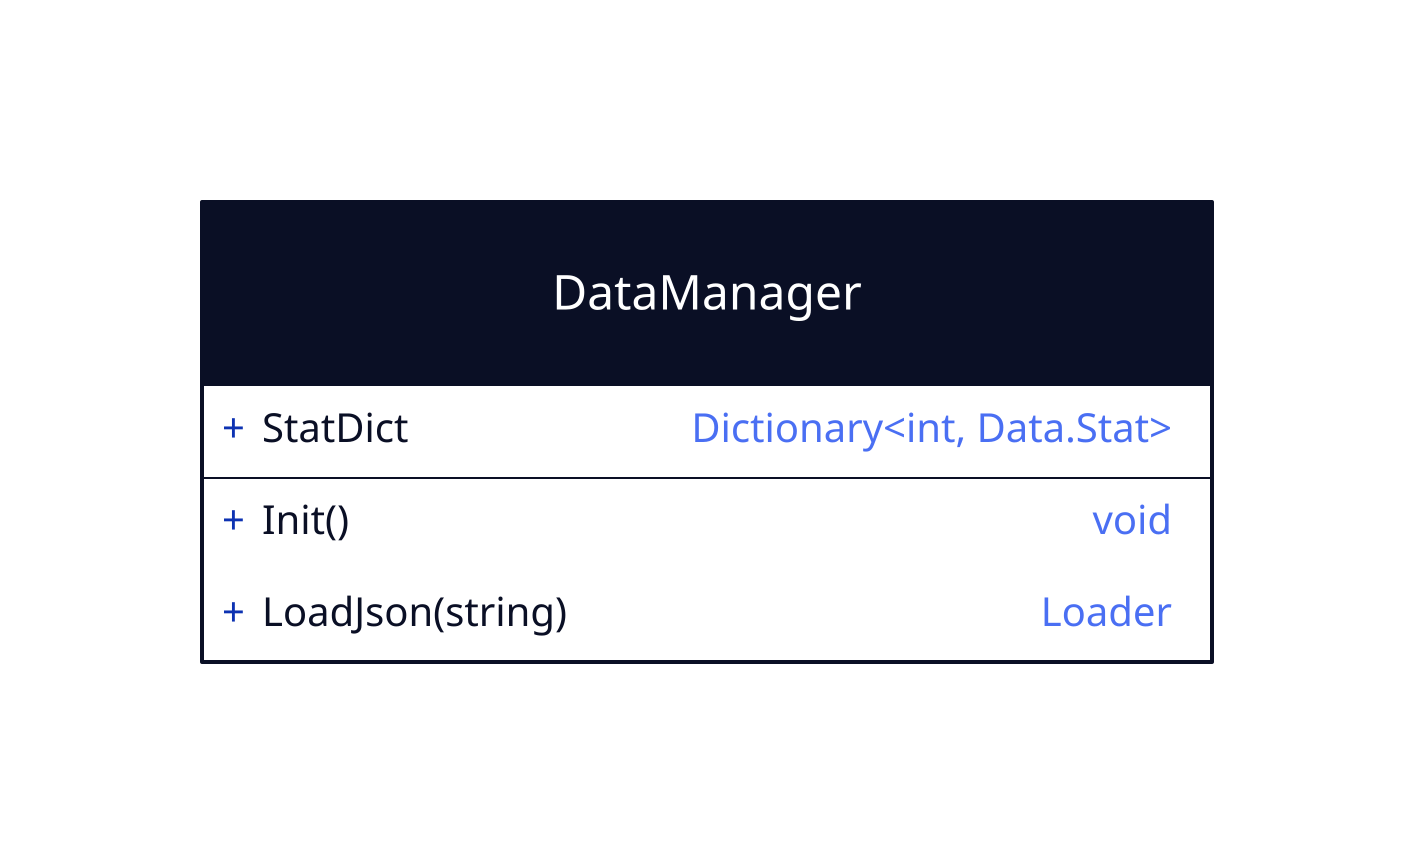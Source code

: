 DataManager: {
  shape: class
  StatDict: Dictionary<int, Data.Stat>

  Init()
  LoadJson(string): Loader
}
